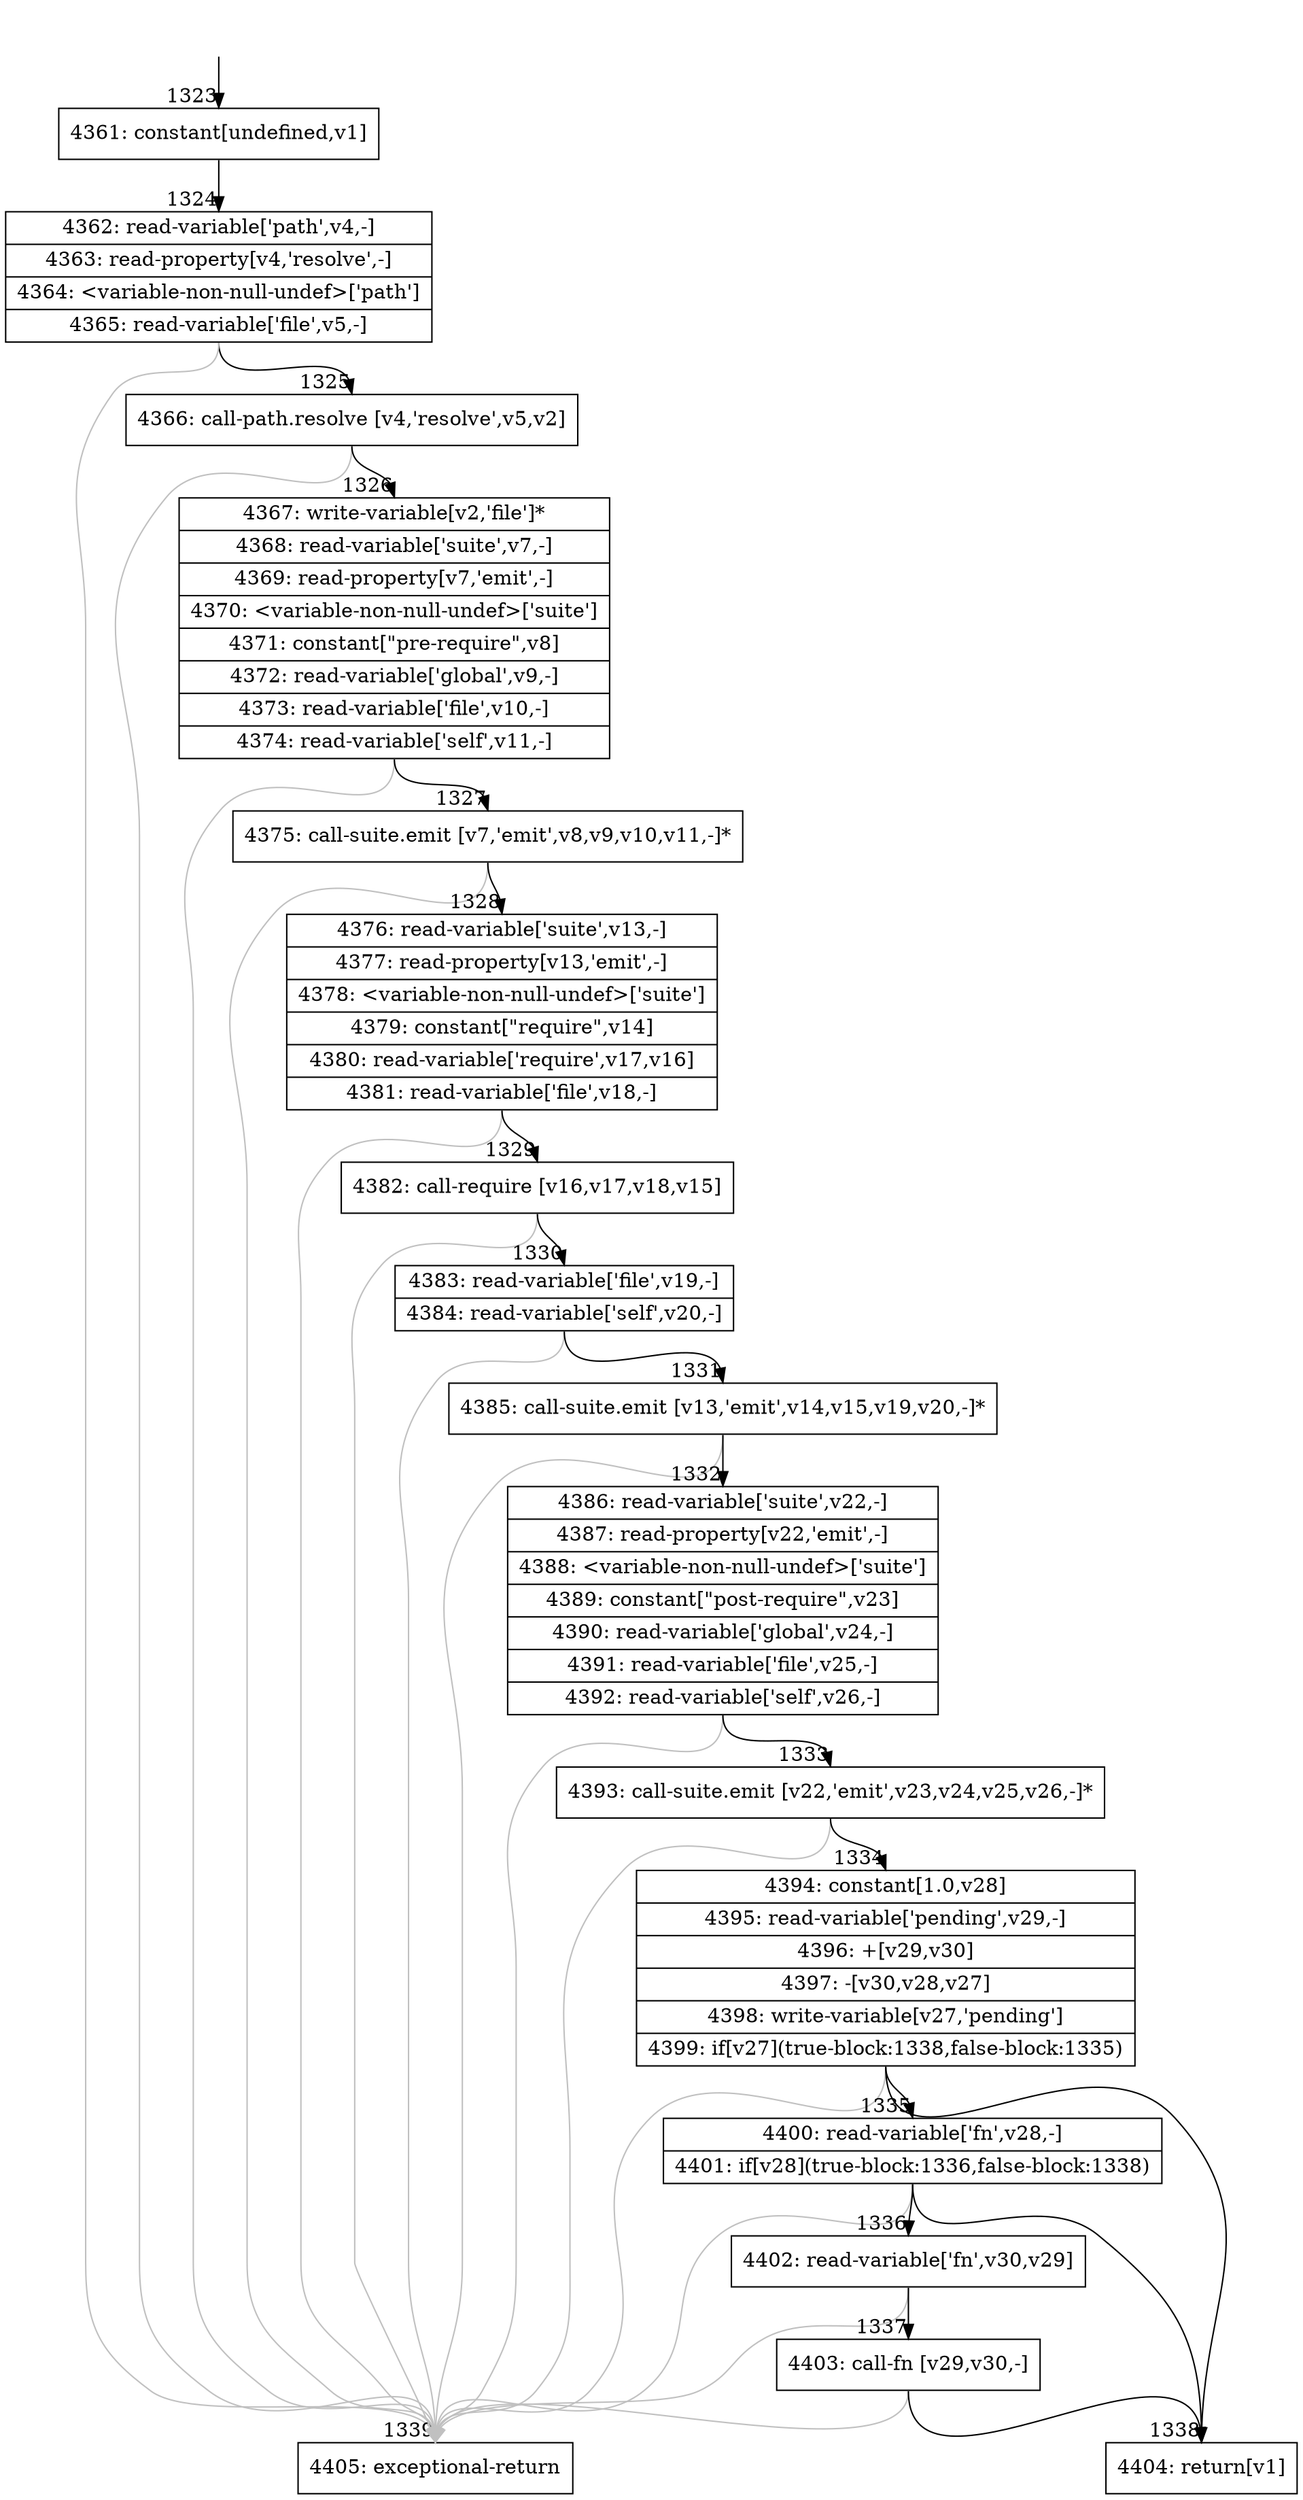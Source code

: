 digraph {
rankdir="TD"
BB_entry123[shape=none,label=""];
BB_entry123 -> BB1323 [tailport=s, headport=n, headlabel="    1323"]
BB1323 [shape=record label="{4361: constant[undefined,v1]}" ] 
BB1323 -> BB1324 [tailport=s, headport=n, headlabel="      1324"]
BB1324 [shape=record label="{4362: read-variable['path',v4,-]|4363: read-property[v4,'resolve',-]|4364: \<variable-non-null-undef\>['path']|4365: read-variable['file',v5,-]}" ] 
BB1324 -> BB1325 [tailport=s, headport=n, headlabel="      1325"]
BB1324 -> BB1339 [tailport=s, headport=n, color=gray, headlabel="      1339"]
BB1325 [shape=record label="{4366: call-path.resolve [v4,'resolve',v5,v2]}" ] 
BB1325 -> BB1326 [tailport=s, headport=n, headlabel="      1326"]
BB1325 -> BB1339 [tailport=s, headport=n, color=gray]
BB1326 [shape=record label="{4367: write-variable[v2,'file']*|4368: read-variable['suite',v7,-]|4369: read-property[v7,'emit',-]|4370: \<variable-non-null-undef\>['suite']|4371: constant[\"pre-require\",v8]|4372: read-variable['global',v9,-]|4373: read-variable['file',v10,-]|4374: read-variable['self',v11,-]}" ] 
BB1326 -> BB1327 [tailport=s, headport=n, headlabel="      1327"]
BB1326 -> BB1339 [tailport=s, headport=n, color=gray]
BB1327 [shape=record label="{4375: call-suite.emit [v7,'emit',v8,v9,v10,v11,-]*}" ] 
BB1327 -> BB1328 [tailport=s, headport=n, headlabel="      1328"]
BB1327 -> BB1339 [tailport=s, headport=n, color=gray]
BB1328 [shape=record label="{4376: read-variable['suite',v13,-]|4377: read-property[v13,'emit',-]|4378: \<variable-non-null-undef\>['suite']|4379: constant[\"require\",v14]|4380: read-variable['require',v17,v16]|4381: read-variable['file',v18,-]}" ] 
BB1328 -> BB1329 [tailport=s, headport=n, headlabel="      1329"]
BB1328 -> BB1339 [tailport=s, headport=n, color=gray]
BB1329 [shape=record label="{4382: call-require [v16,v17,v18,v15]}" ] 
BB1329 -> BB1330 [tailport=s, headport=n, headlabel="      1330"]
BB1329 -> BB1339 [tailport=s, headport=n, color=gray]
BB1330 [shape=record label="{4383: read-variable['file',v19,-]|4384: read-variable['self',v20,-]}" ] 
BB1330 -> BB1331 [tailport=s, headport=n, headlabel="      1331"]
BB1330 -> BB1339 [tailport=s, headport=n, color=gray]
BB1331 [shape=record label="{4385: call-suite.emit [v13,'emit',v14,v15,v19,v20,-]*}" ] 
BB1331 -> BB1332 [tailport=s, headport=n, headlabel="      1332"]
BB1331 -> BB1339 [tailport=s, headport=n, color=gray]
BB1332 [shape=record label="{4386: read-variable['suite',v22,-]|4387: read-property[v22,'emit',-]|4388: \<variable-non-null-undef\>['suite']|4389: constant[\"post-require\",v23]|4390: read-variable['global',v24,-]|4391: read-variable['file',v25,-]|4392: read-variable['self',v26,-]}" ] 
BB1332 -> BB1333 [tailport=s, headport=n, headlabel="      1333"]
BB1332 -> BB1339 [tailport=s, headport=n, color=gray]
BB1333 [shape=record label="{4393: call-suite.emit [v22,'emit',v23,v24,v25,v26,-]*}" ] 
BB1333 -> BB1334 [tailport=s, headport=n, headlabel="      1334"]
BB1333 -> BB1339 [tailport=s, headport=n, color=gray]
BB1334 [shape=record label="{4394: constant[1.0,v28]|4395: read-variable['pending',v29,-]|4396: +[v29,v30]|4397: -[v30,v28,v27]|4398: write-variable[v27,'pending']|4399: if[v27](true-block:1338,false-block:1335)}" ] 
BB1334 -> BB1338 [tailport=s, headport=n, headlabel="      1338"]
BB1334 -> BB1335 [tailport=s, headport=n, headlabel="      1335"]
BB1334 -> BB1339 [tailport=s, headport=n, color=gray]
BB1335 [shape=record label="{4400: read-variable['fn',v28,-]|4401: if[v28](true-block:1336,false-block:1338)}" ] 
BB1335 -> BB1338 [tailport=s, headport=n]
BB1335 -> BB1336 [tailport=s, headport=n, headlabel="      1336"]
BB1335 -> BB1339 [tailport=s, headport=n, color=gray]
BB1336 [shape=record label="{4402: read-variable['fn',v30,v29]}" ] 
BB1336 -> BB1337 [tailport=s, headport=n, headlabel="      1337"]
BB1336 -> BB1339 [tailport=s, headport=n, color=gray]
BB1337 [shape=record label="{4403: call-fn [v29,v30,-]}" ] 
BB1337 -> BB1338 [tailport=s, headport=n]
BB1337 -> BB1339 [tailport=s, headport=n, color=gray]
BB1338 [shape=record label="{4404: return[v1]}" ] 
BB1339 [shape=record label="{4405: exceptional-return}" ] 
//#$~ 1598
}
